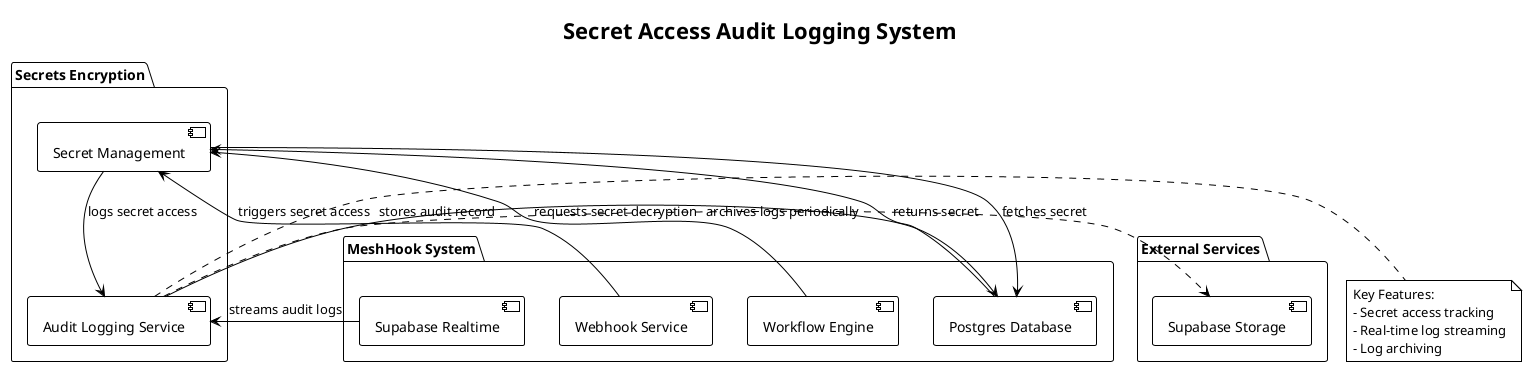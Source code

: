@startuml
!theme plain

title Secret Access Audit Logging System

package "MeshHook System" {
    [Webhook Service] as Webhook
    [Workflow Engine] as Engine
    [Supabase Realtime] as Realtime
    [Postgres Database] as DB
}

package "Secrets Encryption" {
    [Secret Management] as Secrets
    [Audit Logging Service] as AuditLog
}

package "External Services" {
    [Supabase Storage] as Storage
}

Webhook --> Secrets : triggers secret access
Engine --> Secrets : requests secret decryption
Secrets --> DB : fetches secret
DB --> Secrets : returns secret
Secrets --> AuditLog : logs secret access
AuditLog --> DB : stores audit record
Realtime -left-> AuditLog : streams audit logs
AuditLog .right.> Storage : archives logs periodically

note right of AuditLog
  Key Features:
  - Secret access tracking
  - Real-time log streaming
  - Log archiving
end note

@enduml